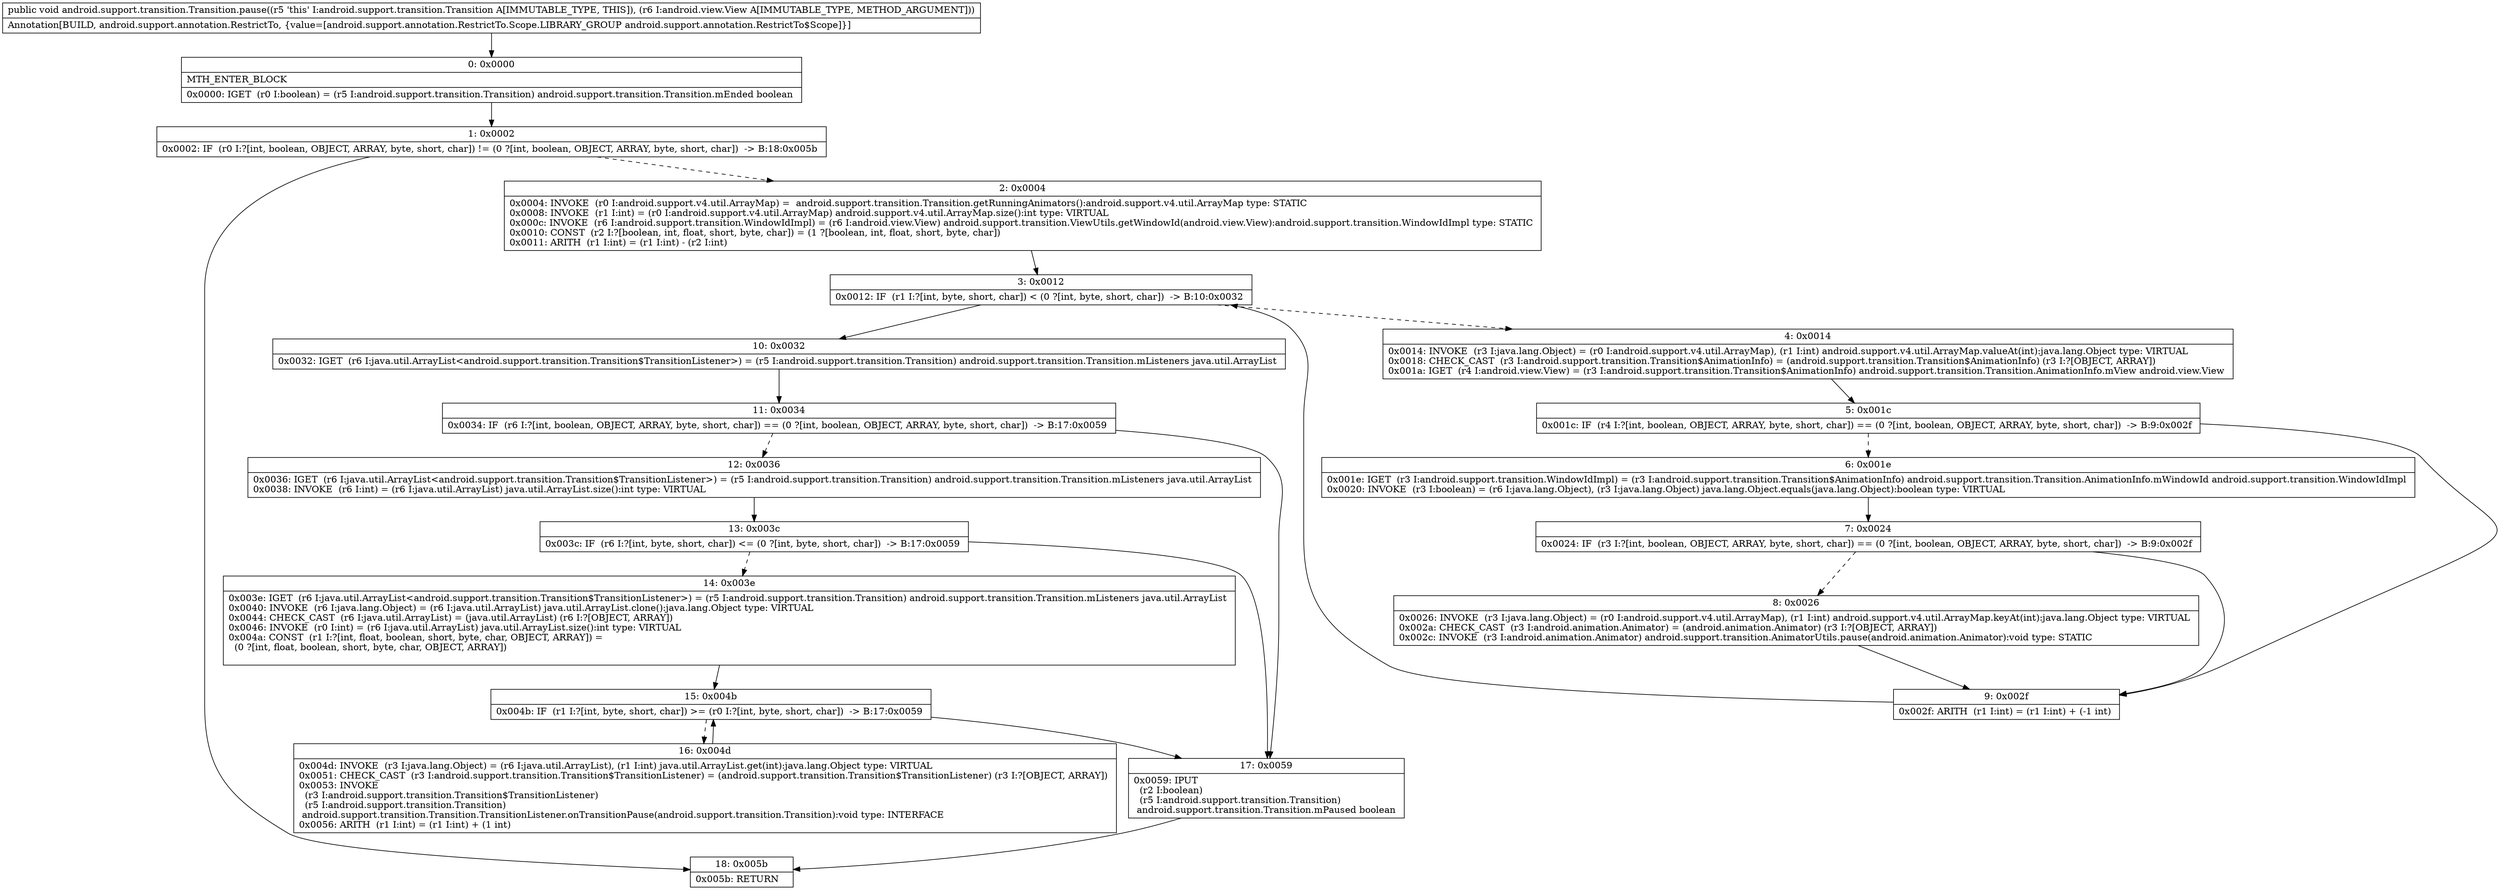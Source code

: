 digraph "CFG forandroid.support.transition.Transition.pause(Landroid\/view\/View;)V" {
Node_0 [shape=record,label="{0\:\ 0x0000|MTH_ENTER_BLOCK\l|0x0000: IGET  (r0 I:boolean) = (r5 I:android.support.transition.Transition) android.support.transition.Transition.mEnded boolean \l}"];
Node_1 [shape=record,label="{1\:\ 0x0002|0x0002: IF  (r0 I:?[int, boolean, OBJECT, ARRAY, byte, short, char]) != (0 ?[int, boolean, OBJECT, ARRAY, byte, short, char])  \-\> B:18:0x005b \l}"];
Node_2 [shape=record,label="{2\:\ 0x0004|0x0004: INVOKE  (r0 I:android.support.v4.util.ArrayMap) =  android.support.transition.Transition.getRunningAnimators():android.support.v4.util.ArrayMap type: STATIC \l0x0008: INVOKE  (r1 I:int) = (r0 I:android.support.v4.util.ArrayMap) android.support.v4.util.ArrayMap.size():int type: VIRTUAL \l0x000c: INVOKE  (r6 I:android.support.transition.WindowIdImpl) = (r6 I:android.view.View) android.support.transition.ViewUtils.getWindowId(android.view.View):android.support.transition.WindowIdImpl type: STATIC \l0x0010: CONST  (r2 I:?[boolean, int, float, short, byte, char]) = (1 ?[boolean, int, float, short, byte, char]) \l0x0011: ARITH  (r1 I:int) = (r1 I:int) \- (r2 I:int) \l}"];
Node_3 [shape=record,label="{3\:\ 0x0012|0x0012: IF  (r1 I:?[int, byte, short, char]) \< (0 ?[int, byte, short, char])  \-\> B:10:0x0032 \l}"];
Node_4 [shape=record,label="{4\:\ 0x0014|0x0014: INVOKE  (r3 I:java.lang.Object) = (r0 I:android.support.v4.util.ArrayMap), (r1 I:int) android.support.v4.util.ArrayMap.valueAt(int):java.lang.Object type: VIRTUAL \l0x0018: CHECK_CAST  (r3 I:android.support.transition.Transition$AnimationInfo) = (android.support.transition.Transition$AnimationInfo) (r3 I:?[OBJECT, ARRAY]) \l0x001a: IGET  (r4 I:android.view.View) = (r3 I:android.support.transition.Transition$AnimationInfo) android.support.transition.Transition.AnimationInfo.mView android.view.View \l}"];
Node_5 [shape=record,label="{5\:\ 0x001c|0x001c: IF  (r4 I:?[int, boolean, OBJECT, ARRAY, byte, short, char]) == (0 ?[int, boolean, OBJECT, ARRAY, byte, short, char])  \-\> B:9:0x002f \l}"];
Node_6 [shape=record,label="{6\:\ 0x001e|0x001e: IGET  (r3 I:android.support.transition.WindowIdImpl) = (r3 I:android.support.transition.Transition$AnimationInfo) android.support.transition.Transition.AnimationInfo.mWindowId android.support.transition.WindowIdImpl \l0x0020: INVOKE  (r3 I:boolean) = (r6 I:java.lang.Object), (r3 I:java.lang.Object) java.lang.Object.equals(java.lang.Object):boolean type: VIRTUAL \l}"];
Node_7 [shape=record,label="{7\:\ 0x0024|0x0024: IF  (r3 I:?[int, boolean, OBJECT, ARRAY, byte, short, char]) == (0 ?[int, boolean, OBJECT, ARRAY, byte, short, char])  \-\> B:9:0x002f \l}"];
Node_8 [shape=record,label="{8\:\ 0x0026|0x0026: INVOKE  (r3 I:java.lang.Object) = (r0 I:android.support.v4.util.ArrayMap), (r1 I:int) android.support.v4.util.ArrayMap.keyAt(int):java.lang.Object type: VIRTUAL \l0x002a: CHECK_CAST  (r3 I:android.animation.Animator) = (android.animation.Animator) (r3 I:?[OBJECT, ARRAY]) \l0x002c: INVOKE  (r3 I:android.animation.Animator) android.support.transition.AnimatorUtils.pause(android.animation.Animator):void type: STATIC \l}"];
Node_9 [shape=record,label="{9\:\ 0x002f|0x002f: ARITH  (r1 I:int) = (r1 I:int) + (\-1 int) \l}"];
Node_10 [shape=record,label="{10\:\ 0x0032|0x0032: IGET  (r6 I:java.util.ArrayList\<android.support.transition.Transition$TransitionListener\>) = (r5 I:android.support.transition.Transition) android.support.transition.Transition.mListeners java.util.ArrayList \l}"];
Node_11 [shape=record,label="{11\:\ 0x0034|0x0034: IF  (r6 I:?[int, boolean, OBJECT, ARRAY, byte, short, char]) == (0 ?[int, boolean, OBJECT, ARRAY, byte, short, char])  \-\> B:17:0x0059 \l}"];
Node_12 [shape=record,label="{12\:\ 0x0036|0x0036: IGET  (r6 I:java.util.ArrayList\<android.support.transition.Transition$TransitionListener\>) = (r5 I:android.support.transition.Transition) android.support.transition.Transition.mListeners java.util.ArrayList \l0x0038: INVOKE  (r6 I:int) = (r6 I:java.util.ArrayList) java.util.ArrayList.size():int type: VIRTUAL \l}"];
Node_13 [shape=record,label="{13\:\ 0x003c|0x003c: IF  (r6 I:?[int, byte, short, char]) \<= (0 ?[int, byte, short, char])  \-\> B:17:0x0059 \l}"];
Node_14 [shape=record,label="{14\:\ 0x003e|0x003e: IGET  (r6 I:java.util.ArrayList\<android.support.transition.Transition$TransitionListener\>) = (r5 I:android.support.transition.Transition) android.support.transition.Transition.mListeners java.util.ArrayList \l0x0040: INVOKE  (r6 I:java.lang.Object) = (r6 I:java.util.ArrayList) java.util.ArrayList.clone():java.lang.Object type: VIRTUAL \l0x0044: CHECK_CAST  (r6 I:java.util.ArrayList) = (java.util.ArrayList) (r6 I:?[OBJECT, ARRAY]) \l0x0046: INVOKE  (r0 I:int) = (r6 I:java.util.ArrayList) java.util.ArrayList.size():int type: VIRTUAL \l0x004a: CONST  (r1 I:?[int, float, boolean, short, byte, char, OBJECT, ARRAY]) = \l  (0 ?[int, float, boolean, short, byte, char, OBJECT, ARRAY])\l \l}"];
Node_15 [shape=record,label="{15\:\ 0x004b|0x004b: IF  (r1 I:?[int, byte, short, char]) \>= (r0 I:?[int, byte, short, char])  \-\> B:17:0x0059 \l}"];
Node_16 [shape=record,label="{16\:\ 0x004d|0x004d: INVOKE  (r3 I:java.lang.Object) = (r6 I:java.util.ArrayList), (r1 I:int) java.util.ArrayList.get(int):java.lang.Object type: VIRTUAL \l0x0051: CHECK_CAST  (r3 I:android.support.transition.Transition$TransitionListener) = (android.support.transition.Transition$TransitionListener) (r3 I:?[OBJECT, ARRAY]) \l0x0053: INVOKE  \l  (r3 I:android.support.transition.Transition$TransitionListener)\l  (r5 I:android.support.transition.Transition)\l android.support.transition.Transition.TransitionListener.onTransitionPause(android.support.transition.Transition):void type: INTERFACE \l0x0056: ARITH  (r1 I:int) = (r1 I:int) + (1 int) \l}"];
Node_17 [shape=record,label="{17\:\ 0x0059|0x0059: IPUT  \l  (r2 I:boolean)\l  (r5 I:android.support.transition.Transition)\l android.support.transition.Transition.mPaused boolean \l}"];
Node_18 [shape=record,label="{18\:\ 0x005b|0x005b: RETURN   \l}"];
MethodNode[shape=record,label="{public void android.support.transition.Transition.pause((r5 'this' I:android.support.transition.Transition A[IMMUTABLE_TYPE, THIS]), (r6 I:android.view.View A[IMMUTABLE_TYPE, METHOD_ARGUMENT]))  | Annotation[BUILD, android.support.annotation.RestrictTo, \{value=[android.support.annotation.RestrictTo.Scope.LIBRARY_GROUP android.support.annotation.RestrictTo$Scope]\}]\l}"];
MethodNode -> Node_0;
Node_0 -> Node_1;
Node_1 -> Node_2[style=dashed];
Node_1 -> Node_18;
Node_2 -> Node_3;
Node_3 -> Node_4[style=dashed];
Node_3 -> Node_10;
Node_4 -> Node_5;
Node_5 -> Node_6[style=dashed];
Node_5 -> Node_9;
Node_6 -> Node_7;
Node_7 -> Node_8[style=dashed];
Node_7 -> Node_9;
Node_8 -> Node_9;
Node_9 -> Node_3;
Node_10 -> Node_11;
Node_11 -> Node_12[style=dashed];
Node_11 -> Node_17;
Node_12 -> Node_13;
Node_13 -> Node_14[style=dashed];
Node_13 -> Node_17;
Node_14 -> Node_15;
Node_15 -> Node_16[style=dashed];
Node_15 -> Node_17;
Node_16 -> Node_15;
Node_17 -> Node_18;
}

